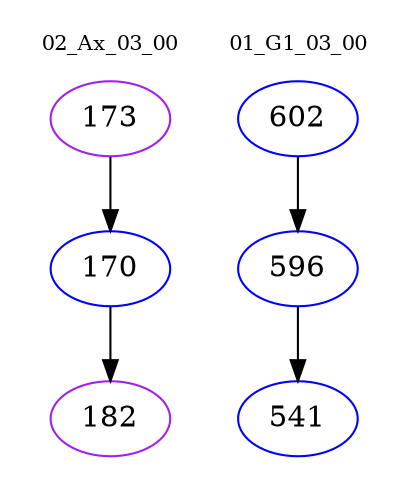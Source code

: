 digraph{
subgraph cluster_0 {
color = white
label = "02_Ax_03_00";
fontsize=10;
T0_173 [label="173", color="purple"]
T0_173 -> T0_170 [color="black"]
T0_170 [label="170", color="blue"]
T0_170 -> T0_182 [color="black"]
T0_182 [label="182", color="purple"]
}
subgraph cluster_1 {
color = white
label = "01_G1_03_00";
fontsize=10;
T1_602 [label="602", color="blue"]
T1_602 -> T1_596 [color="black"]
T1_596 [label="596", color="blue"]
T1_596 -> T1_541 [color="black"]
T1_541 [label="541", color="blue"]
}
}

